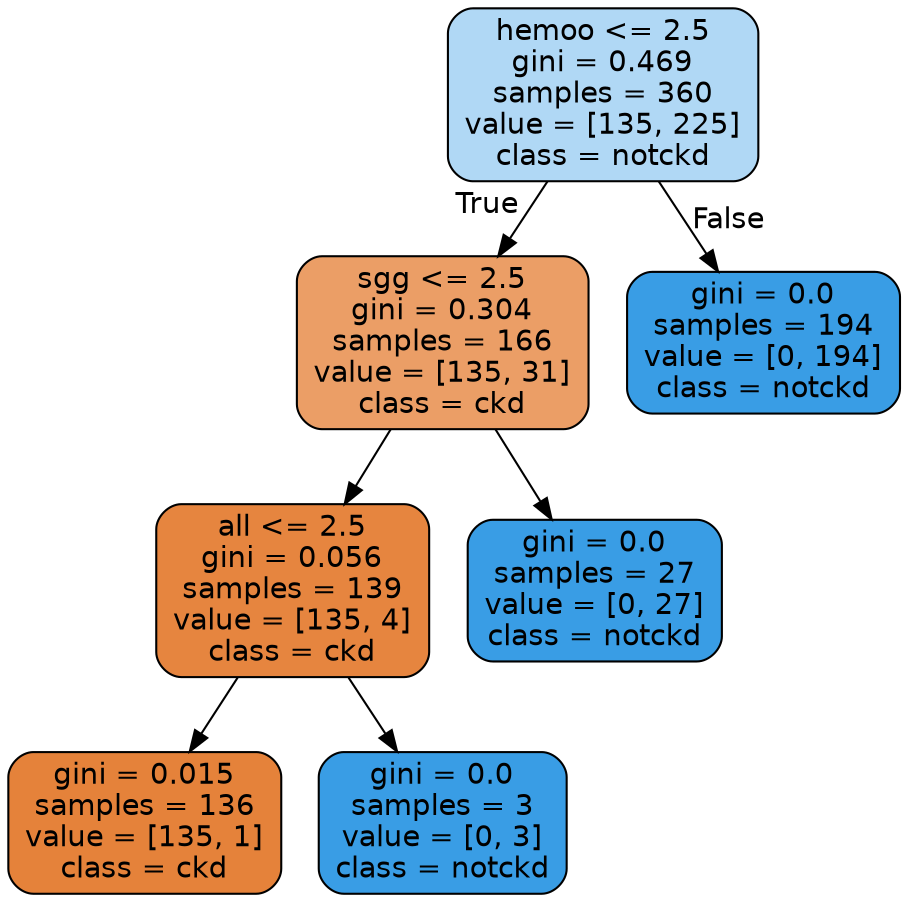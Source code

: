 digraph Tree {
node [shape=box, style="filled, rounded", color="black", fontname=helvetica] ;
edge [fontname=helvetica] ;
0 [label="hemoo <= 2.5\ngini = 0.469\nsamples = 360\nvalue = [135, 225]\nclass = notckd", fillcolor="#b0d8f5"] ;
1 [label="sgg <= 2.5\ngini = 0.304\nsamples = 166\nvalue = [135, 31]\nclass = ckd", fillcolor="#eb9e66"] ;
0 -> 1 [labeldistance=2.5, labelangle=45, headlabel="True"] ;
2 [label="all <= 2.5\ngini = 0.056\nsamples = 139\nvalue = [135, 4]\nclass = ckd", fillcolor="#e6853f"] ;
1 -> 2 ;
3 [label="gini = 0.015\nsamples = 136\nvalue = [135, 1]\nclass = ckd", fillcolor="#e5823a"] ;
2 -> 3 ;
4 [label="gini = 0.0\nsamples = 3\nvalue = [0, 3]\nclass = notckd", fillcolor="#399de5"] ;
2 -> 4 ;
5 [label="gini = 0.0\nsamples = 27\nvalue = [0, 27]\nclass = notckd", fillcolor="#399de5"] ;
1 -> 5 ;
6 [label="gini = 0.0\nsamples = 194\nvalue = [0, 194]\nclass = notckd", fillcolor="#399de5"] ;
0 -> 6 [labeldistance=2.5, labelangle=-45, headlabel="False"] ;
}